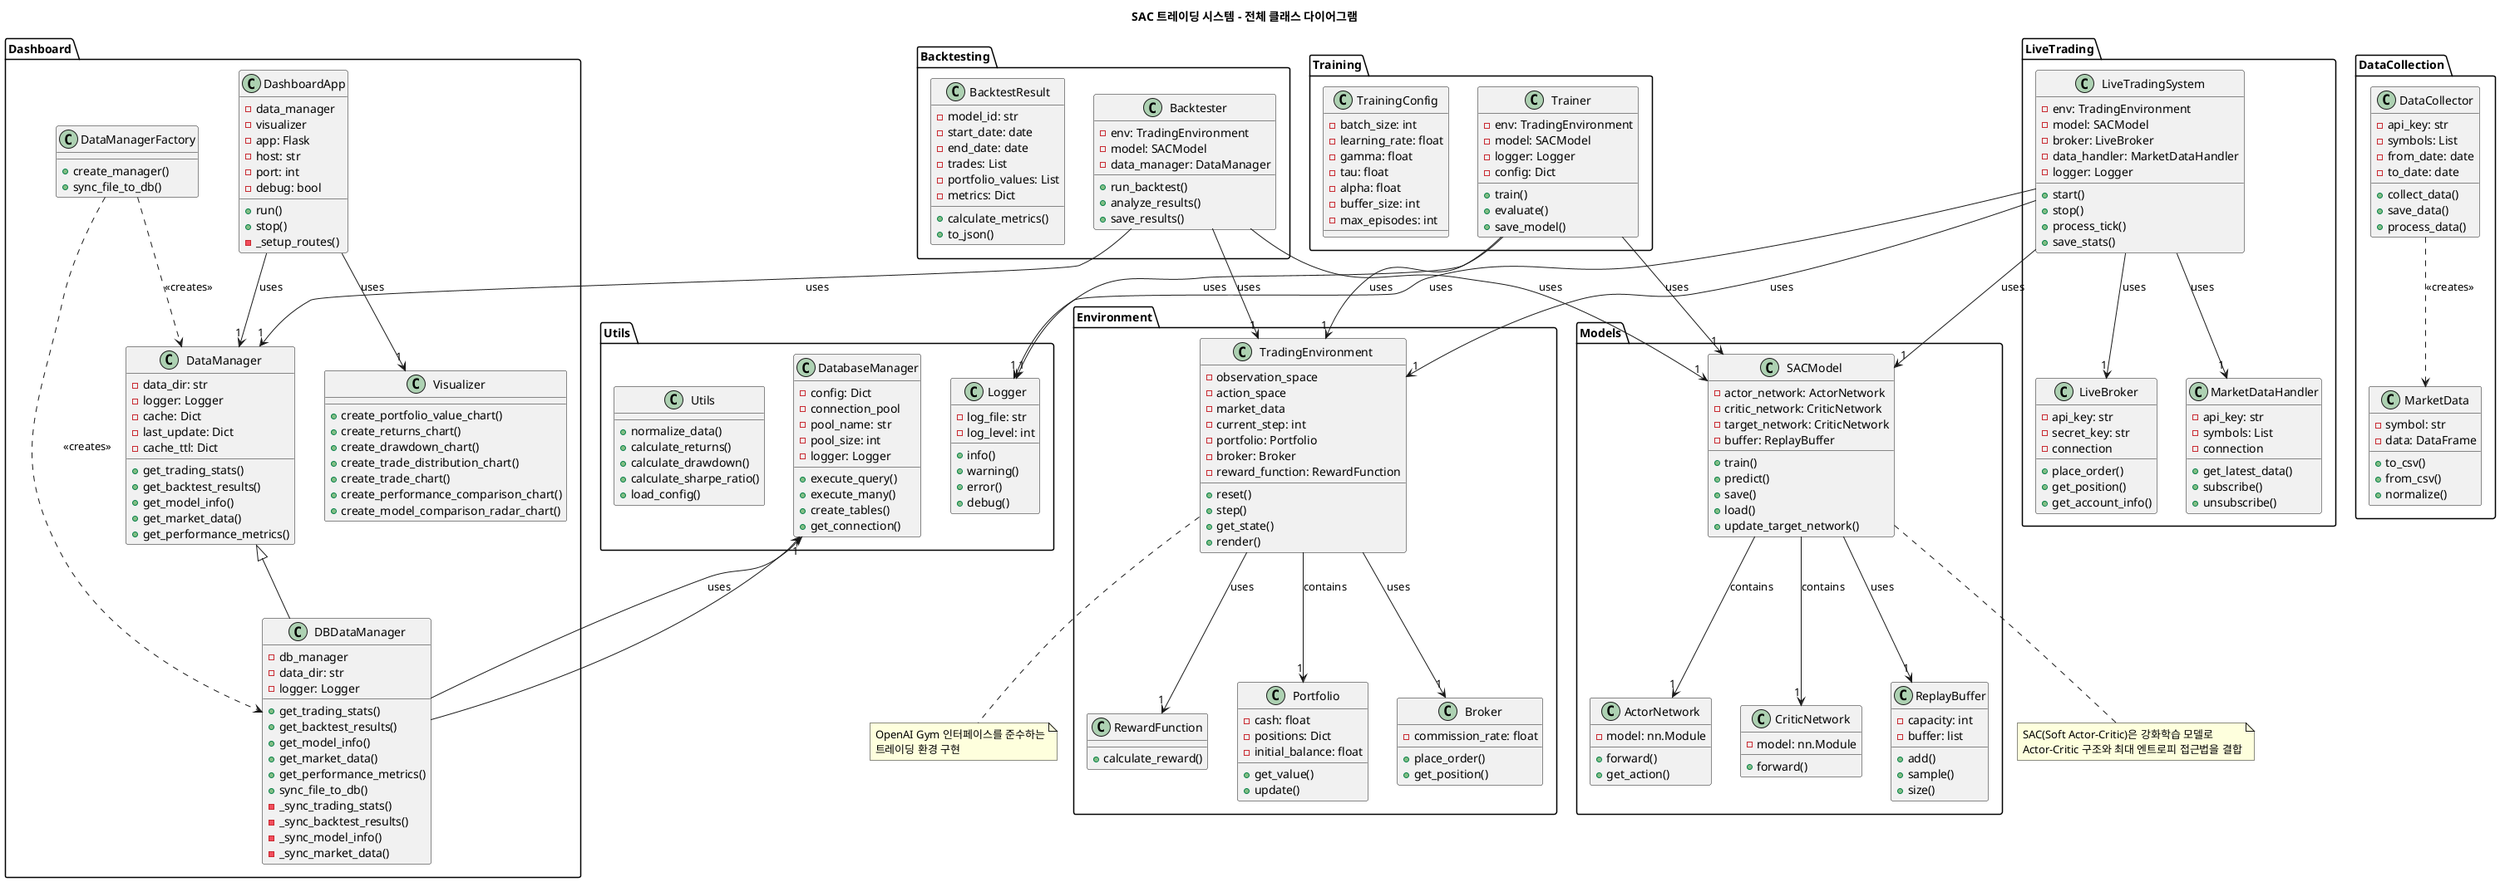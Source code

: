 @startuml
title SAC 트레이딩 시스템 - 전체 클래스 다이어그램

' 패키지 설정
package "Utils" {
  class Logger {
    - log_file: str
    - log_level: int
    + info()
    + warning()
    + error()
    + debug()
  }
  
  class DatabaseManager {
    - config: Dict
    - connection_pool
    - pool_name: str
    - pool_size: int
    - logger: Logger
    + execute_query()
    + execute_many()
    + create_tables()
    + get_connection()
  }
  
  class Utils {
    + normalize_data()
    + calculate_returns()
    + calculate_drawdown()
    + calculate_sharpe_ratio()
    + load_config()
  }
}

package "Dashboard" {
  class DashboardApp {
    - data_manager
    - visualizer
    - app: Flask
    - host: str
    - port: int
    - debug: bool
    + run()
    + stop()
    - _setup_routes()
  }
  
  class DataManager {
    - data_dir: str
    - logger: Logger
    - cache: Dict
    - last_update: Dict
    - cache_ttl: Dict
    + get_trading_stats()
    + get_backtest_results()
    + get_model_info()
    + get_market_data()
    + get_performance_metrics()
  }
  
  class DBDataManager {
    - db_manager
    - data_dir: str
    - logger: Logger
    + get_trading_stats()
    + get_backtest_results()
    + get_model_info()
    + get_market_data()
    + get_performance_metrics()
    + sync_file_to_db()
    - _sync_trading_stats()
    - _sync_backtest_results()
    - _sync_model_info()
    - _sync_market_data()
  }
  
  class DataManagerFactory {
    + create_manager()
    + sync_file_to_db()
  }
  
  class Visualizer {
    + create_portfolio_value_chart()
    + create_returns_chart()
    + create_drawdown_chart()
    + create_trade_distribution_chart()
    + create_trade_chart()
    + create_performance_comparison_chart()
    + create_model_comparison_radar_chart()
  }
}

package "Environment" {
  class TradingEnvironment {
    - observation_space
    - action_space
    - market_data
    - current_step: int
    - portfolio: Portfolio
    - broker: Broker
    - reward_function: RewardFunction
    + reset()
    + step()
    + get_state()
    + render()
  }
  
  class RewardFunction {
    + calculate_reward()
  }
  
  class Portfolio {
    - cash: float
    - positions: Dict
    - initial_balance: float
    + get_value()
    + update()
  }
  
  class Broker {
    - commission_rate: float
    + place_order()
    + get_position()
  }
}

package "Models" {
  class SACModel {
    - actor_network: ActorNetwork
    - critic_network: CriticNetwork
    - target_network: CriticNetwork
    - buffer: ReplayBuffer
    + train()
    + predict()
    + save()
    + load()
    + update_target_network()
  }
  
  class ActorNetwork {
    - model: nn.Module
    + forward()
    + get_action()
  }
  
  class CriticNetwork {
    - model: nn.Module
    + forward()
  }
  
  class ReplayBuffer {
    - capacity: int
    - buffer: list
    + add()
    + sample()
    + size()
  }
}

package "Training" {
  class Trainer {
    - env: TradingEnvironment
    - model: SACModel
    - logger: Logger
    - config: Dict
    + train()
    + evaluate()
    + save_model()
  }
  
  class TrainingConfig {
    - batch_size: int
    - learning_rate: float
    - gamma: float
    - tau: float
    - alpha: float
    - buffer_size: int
    - max_episodes: int
  }
}

package "Backtesting" {
  class Backtester {
    - env: TradingEnvironment
    - model: SACModel
    - data_manager: DataManager
    + run_backtest()
    + analyze_results()
    + save_results()
  }
  
  class BacktestResult {
    - model_id: str
    - start_date: date
    - end_date: date
    - trades: List
    - portfolio_values: List
    - metrics: Dict
    + calculate_metrics()
    + to_json()
  }
}

package "LiveTrading" {
  class LiveTradingSystem {
    - env: TradingEnvironment
    - model: SACModel
    - broker: LiveBroker
    - data_handler: MarketDataHandler
    - logger: Logger
    + start()
    + stop()
    + process_tick()
    + save_stats()
  }
  
  class LiveBroker {
    - api_key: str
    - secret_key: str
    - connection
    + place_order()
    + get_position()
    + get_account_info()
  }
  
  class MarketDataHandler {
    - api_key: str
    - symbols: List
    - connection
    + get_latest_data()
    + subscribe()
    + unsubscribe()
  }
}

package "DataCollection" {
  class DataCollector {
    - api_key: str
    - symbols: List
    - from_date: date
    - to_date: date
    + collect_data()
    + save_data()
    + process_data()
  }
  
  class MarketData {
    - symbol: str
    - data: DataFrame
    + to_csv()
    + from_csv()
    + normalize()
  }
}

' 관계 설정
DataManager <|-- DBDataManager
DataManagerFactory ..> DataManager : <<creates>>
DataManagerFactory ..> DBDataManager : <<creates>>
DatabaseManager <-- DBDataManager
DashboardApp --> "1" DataManager : uses
DashboardApp --> "1" Visualizer : uses
Trainer --> "1" TradingEnvironment : uses
Trainer --> "1" SACModel : uses
Trainer --> "1" Logger : uses
Backtester --> "1" TradingEnvironment : uses
Backtester --> "1" SACModel : uses
Backtester --> "1" DataManager : uses
LiveTradingSystem --> "1" TradingEnvironment : uses
LiveTradingSystem --> "1" SACModel : uses
LiveTradingSystem --> "1" LiveBroker : uses
LiveTradingSystem --> "1" MarketDataHandler : uses
LiveTradingSystem --> "1" Logger : uses
TradingEnvironment --> "1" Portfolio : contains
TradingEnvironment --> "1" Broker : uses
TradingEnvironment --> "1" RewardFunction : uses
SACModel --> "1" ActorNetwork : contains
SACModel --> "1" CriticNetwork : contains
SACModel --> "1" ReplayBuffer : uses
DBDataManager --> "1" DatabaseManager : uses
DataCollector ..> MarketData : <<creates>>

note bottom of SACModel
  SAC(Soft Actor-Critic)은 강화학습 모델로
  Actor-Critic 구조와 최대 엔트로피 접근법을 결합
end note

note bottom of TradingEnvironment
  OpenAI Gym 인터페이스를 준수하는
  트레이딩 환경 구현
end note

@enduml 